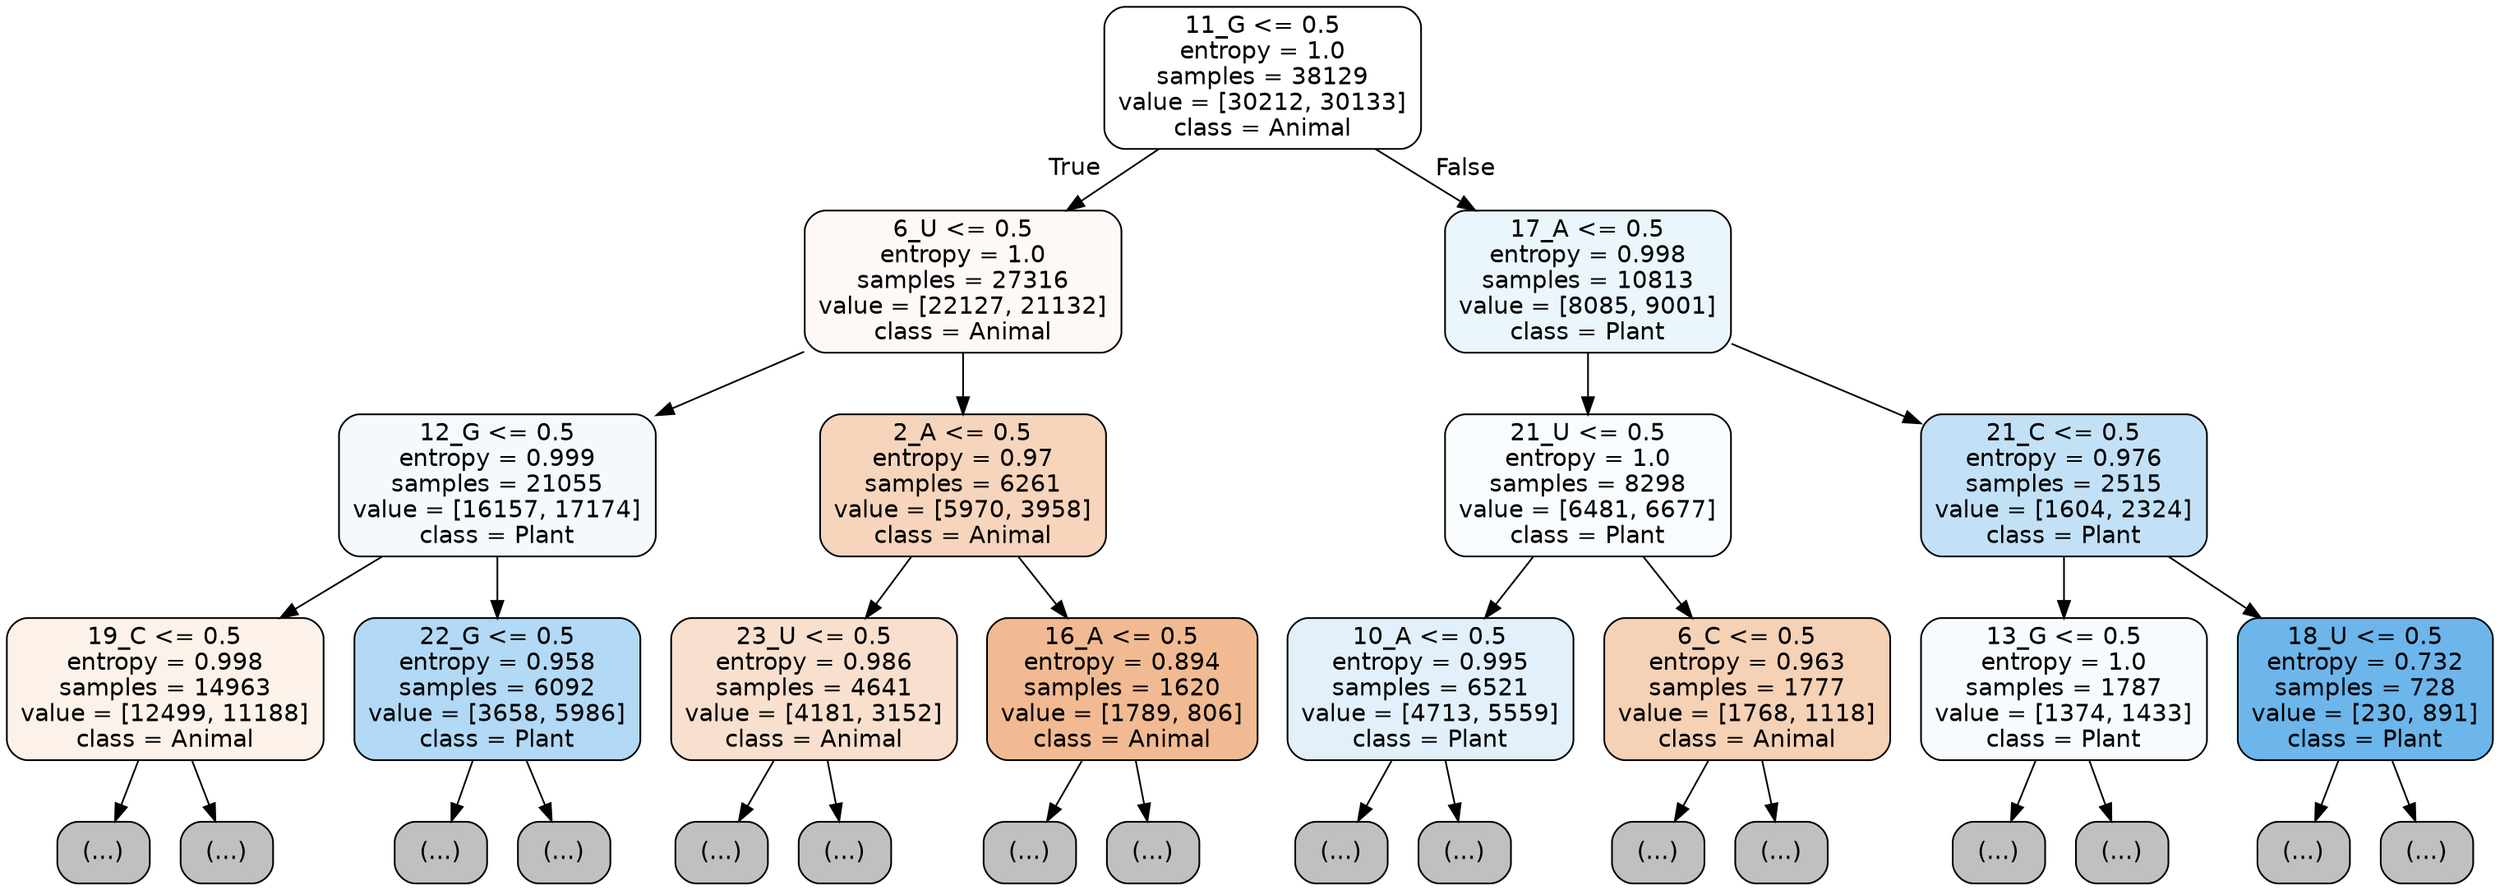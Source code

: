 digraph Tree {
node [shape=box, style="filled, rounded", color="black", fontname="helvetica"] ;
edge [fontname="helvetica"] ;
0 [label="11_G <= 0.5\nentropy = 1.0\nsamples = 38129\nvalue = [30212, 30133]\nclass = Animal", fillcolor="#fffffe"] ;
1 [label="6_U <= 0.5\nentropy = 1.0\nsamples = 27316\nvalue = [22127, 21132]\nclass = Animal", fillcolor="#fef9f6"] ;
0 -> 1 [labeldistance=2.5, labelangle=45, headlabel="True"] ;
2 [label="12_G <= 0.5\nentropy = 0.999\nsamples = 21055\nvalue = [16157, 17174]\nclass = Plant", fillcolor="#f3f9fd"] ;
1 -> 2 ;
3 [label="19_C <= 0.5\nentropy = 0.998\nsamples = 14963\nvalue = [12499, 11188]\nclass = Animal", fillcolor="#fcf2ea"] ;
2 -> 3 ;
4 [label="(...)", fillcolor="#C0C0C0"] ;
3 -> 4 ;
5021 [label="(...)", fillcolor="#C0C0C0"] ;
3 -> 5021 ;
6680 [label="22_G <= 0.5\nentropy = 0.958\nsamples = 6092\nvalue = [3658, 5986]\nclass = Plant", fillcolor="#b2d9f5"] ;
2 -> 6680 ;
6681 [label="(...)", fillcolor="#C0C0C0"] ;
6680 -> 6681 ;
8758 [label="(...)", fillcolor="#C0C0C0"] ;
6680 -> 8758 ;
9059 [label="2_A <= 0.5\nentropy = 0.97\nsamples = 6261\nvalue = [5970, 3958]\nclass = Animal", fillcolor="#f6d5bc"] ;
1 -> 9059 ;
9060 [label="23_U <= 0.5\nentropy = 0.986\nsamples = 4641\nvalue = [4181, 3152]\nclass = Animal", fillcolor="#f9e0ce"] ;
9059 -> 9060 ;
9061 [label="(...)", fillcolor="#C0C0C0"] ;
9060 -> 9061 ;
11488 [label="(...)", fillcolor="#C0C0C0"] ;
9060 -> 11488 ;
11601 [label="16_A <= 0.5\nentropy = 0.894\nsamples = 1620\nvalue = [1789, 806]\nclass = Animal", fillcolor="#f1ba92"] ;
9059 -> 11601 ;
11602 [label="(...)", fillcolor="#C0C0C0"] ;
11601 -> 11602 ;
12195 [label="(...)", fillcolor="#C0C0C0"] ;
11601 -> 12195 ;
12370 [label="17_A <= 0.5\nentropy = 0.998\nsamples = 10813\nvalue = [8085, 9001]\nclass = Plant", fillcolor="#ebf5fc"] ;
0 -> 12370 [labeldistance=2.5, labelangle=-45, headlabel="False"] ;
12371 [label="21_U <= 0.5\nentropy = 1.0\nsamples = 8298\nvalue = [6481, 6677]\nclass = Plant", fillcolor="#f9fcfe"] ;
12370 -> 12371 ;
12372 [label="10_A <= 0.5\nentropy = 0.995\nsamples = 6521\nvalue = [4713, 5559]\nclass = Plant", fillcolor="#e1f0fb"] ;
12371 -> 12372 ;
12373 [label="(...)", fillcolor="#C0C0C0"] ;
12372 -> 12373 ;
14398 [label="(...)", fillcolor="#C0C0C0"] ;
12372 -> 14398 ;
15211 [label="6_C <= 0.5\nentropy = 0.963\nsamples = 1777\nvalue = [1768, 1118]\nclass = Animal", fillcolor="#f5d1b6"] ;
12371 -> 15211 ;
15212 [label="(...)", fillcolor="#C0C0C0"] ;
15211 -> 15212 ;
15807 [label="(...)", fillcolor="#C0C0C0"] ;
15211 -> 15807 ;
16016 [label="21_C <= 0.5\nentropy = 0.976\nsamples = 2515\nvalue = [1604, 2324]\nclass = Plant", fillcolor="#c2e1f7"] ;
12370 -> 16016 ;
16017 [label="13_G <= 0.5\nentropy = 1.0\nsamples = 1787\nvalue = [1374, 1433]\nclass = Plant", fillcolor="#f7fbfe"] ;
16016 -> 16017 ;
16018 [label="(...)", fillcolor="#C0C0C0"] ;
16017 -> 16018 ;
16719 [label="(...)", fillcolor="#C0C0C0"] ;
16017 -> 16719 ;
16938 [label="18_U <= 0.5\nentropy = 0.732\nsamples = 728\nvalue = [230, 891]\nclass = Plant", fillcolor="#6cb6ec"] ;
16016 -> 16938 ;
16939 [label="(...)", fillcolor="#C0C0C0"] ;
16938 -> 16939 ;
17076 [label="(...)", fillcolor="#C0C0C0"] ;
16938 -> 17076 ;
}